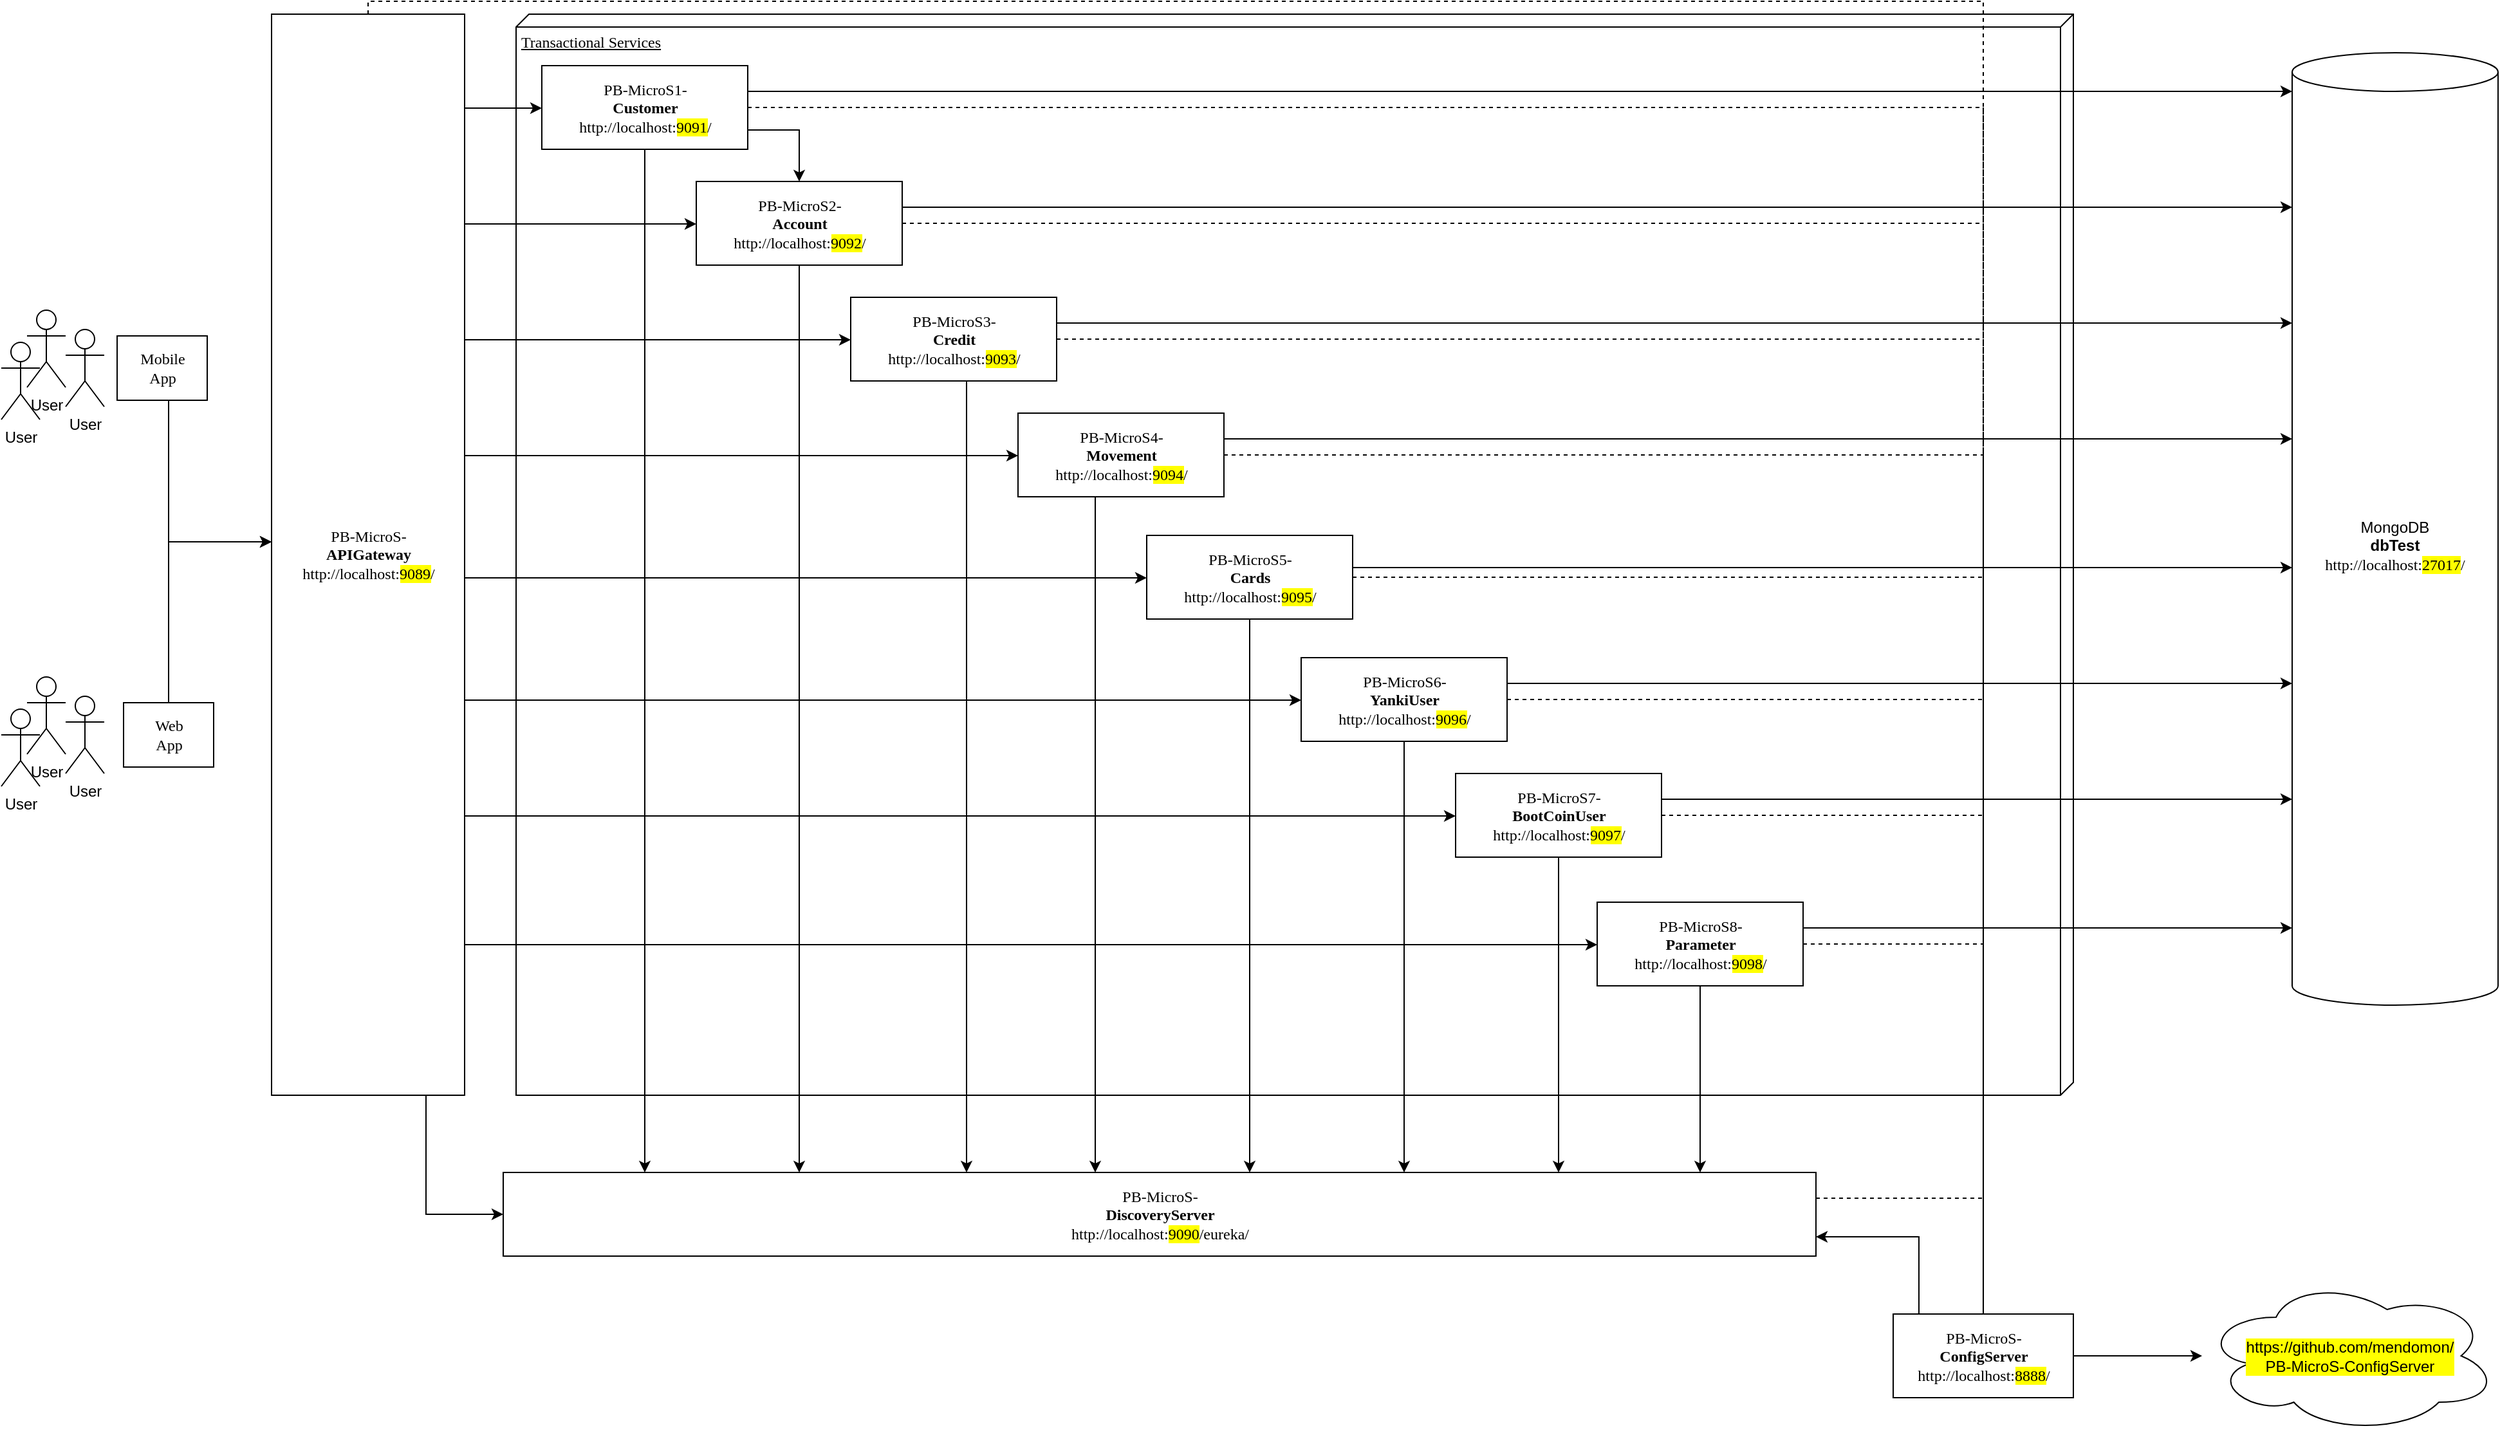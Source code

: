 <mxfile version="20.3.0" type="device"><diagram name="Page-1" id="5f0bae14-7c28-e335-631c-24af17079c00"><mxGraphModel dx="2880" dy="1265" grid="1" gridSize="10" guides="1" tooltips="1" connect="1" arrows="1" fold="1" page="1" pageScale="1" pageWidth="1100" pageHeight="850" background="none" math="0" shadow="0"><root><mxCell id="0"/><mxCell id="1" parent="0"/><mxCell id="39150e848f15840c-1" value="Transactional Services" style="verticalAlign=top;align=left;spacingTop=8;spacingLeft=2;spacingRight=12;shape=cube;size=10;direction=south;fontStyle=4;html=1;rounded=0;shadow=0;comic=0;labelBackgroundColor=none;strokeWidth=1;fontFamily=Verdana;fontSize=12" parent="1" vertex="1"><mxGeometry x="420" y="20" width="1210" height="840" as="geometry"/></mxCell><mxCell id="39150e848f15840c-6" value="" style="ellipse;whiteSpace=wrap;html=1;rounded=0;shadow=0;comic=0;labelBackgroundColor=none;strokeWidth=1;fontFamily=Verdana;fontSize=12;align=center;" parent="1" vertex="1"><mxGeometry x="360" y="230" width="20" height="20" as="geometry"/></mxCell><mxCell id="Wz9ppWkO4GKEysrokatl-1" value="User" style="shape=umlActor;verticalLabelPosition=bottom;verticalAlign=top;html=1;outlineConnect=0;" parent="1" vertex="1"><mxGeometry x="70" y="265" width="30" height="60" as="geometry"/></mxCell><mxCell id="Wz9ppWkO4GKEysrokatl-11" style="edgeStyle=orthogonalEdgeStyle;rounded=0;orthogonalLoop=1;jettySize=auto;html=1;exitX=0.5;exitY=1;exitDx=0;exitDy=0;" parent="1" source="Wz9ppWkO4GKEysrokatl-2" target="Wz9ppWkO4GKEysrokatl-10" edge="1"><mxGeometry relative="1" as="geometry"><mxPoint x="240" y="86" as="targetPoint"/><Array as="points"><mxPoint x="150" y="320"/><mxPoint x="150" y="430"/></Array></mxGeometry></mxCell><mxCell id="Wz9ppWkO4GKEysrokatl-2" value="Mobile&lt;br&gt;App" style="html=1;rounded=0;shadow=0;comic=0;labelBackgroundColor=none;strokeWidth=1;fontFamily=Verdana;fontSize=12;align=center;" parent="1" vertex="1"><mxGeometry x="110" y="270" width="70" height="50" as="geometry"/></mxCell><mxCell id="Wz9ppWkO4GKEysrokatl-3" value="User" style="shape=umlActor;verticalLabelPosition=bottom;verticalAlign=top;html=1;outlineConnect=0;" parent="1" vertex="1"><mxGeometry x="40" y="250" width="30" height="60" as="geometry"/></mxCell><mxCell id="Wz9ppWkO4GKEysrokatl-4" value="User" style="shape=umlActor;verticalLabelPosition=bottom;verticalAlign=top;html=1;outlineConnect=0;" parent="1" vertex="1"><mxGeometry x="20" y="275" width="30" height="60" as="geometry"/></mxCell><mxCell id="Wz9ppWkO4GKEysrokatl-12" style="edgeStyle=orthogonalEdgeStyle;rounded=0;orthogonalLoop=1;jettySize=auto;html=1;" parent="1" source="Wz9ppWkO4GKEysrokatl-6" target="Wz9ppWkO4GKEysrokatl-10" edge="1"><mxGeometry relative="1" as="geometry"><Array as="points"><mxPoint x="150" y="430"/></Array><mxPoint x="90" y="400" as="targetPoint"/></mxGeometry></mxCell><mxCell id="Wz9ppWkO4GKEysrokatl-6" value="Web&lt;br&gt;App" style="html=1;rounded=0;shadow=0;comic=0;labelBackgroundColor=none;strokeWidth=1;fontFamily=Verdana;fontSize=12;align=center;" parent="1" vertex="1"><mxGeometry x="115" y="555" width="70" height="50" as="geometry"/></mxCell><mxCell id="Wz9ppWkO4GKEysrokatl-7" value="User" style="shape=umlActor;verticalLabelPosition=bottom;verticalAlign=top;html=1;outlineConnect=0;" parent="1" vertex="1"><mxGeometry x="70" y="550" width="30" height="60" as="geometry"/></mxCell><mxCell id="Wz9ppWkO4GKEysrokatl-8" value="User" style="shape=umlActor;verticalLabelPosition=bottom;verticalAlign=top;html=1;outlineConnect=0;" parent="1" vertex="1"><mxGeometry x="40" y="535" width="30" height="60" as="geometry"/></mxCell><mxCell id="Wz9ppWkO4GKEysrokatl-9" value="User" style="shape=umlActor;verticalLabelPosition=bottom;verticalAlign=top;html=1;outlineConnect=0;" parent="1" vertex="1"><mxGeometry x="20" y="560" width="30" height="60" as="geometry"/></mxCell><mxCell id="Wz9ppWkO4GKEysrokatl-26" style="edgeStyle=orthogonalEdgeStyle;rounded=0;orthogonalLoop=1;jettySize=auto;html=1;" parent="1" source="Wz9ppWkO4GKEysrokatl-10" target="Wz9ppWkO4GKEysrokatl-15" edge="1"><mxGeometry relative="1" as="geometry"><Array as="points"><mxPoint x="420" y="93"/><mxPoint x="420" y="93"/></Array></mxGeometry></mxCell><mxCell id="Wz9ppWkO4GKEysrokatl-27" style="edgeStyle=orthogonalEdgeStyle;rounded=0;orthogonalLoop=1;jettySize=auto;html=1;" parent="1" source="Wz9ppWkO4GKEysrokatl-10" target="Wz9ppWkO4GKEysrokatl-16" edge="1"><mxGeometry relative="1" as="geometry"><Array as="points"><mxPoint x="500" y="183"/><mxPoint x="500" y="183"/></Array></mxGeometry></mxCell><mxCell id="Wz9ppWkO4GKEysrokatl-28" style="edgeStyle=orthogonalEdgeStyle;rounded=0;orthogonalLoop=1;jettySize=auto;html=1;" parent="1" source="Wz9ppWkO4GKEysrokatl-10" target="Wz9ppWkO4GKEysrokatl-17" edge="1"><mxGeometry relative="1" as="geometry"><Array as="points"><mxPoint x="630" y="273"/><mxPoint x="630" y="273"/></Array></mxGeometry></mxCell><mxCell id="Wz9ppWkO4GKEysrokatl-29" style="edgeStyle=orthogonalEdgeStyle;rounded=0;orthogonalLoop=1;jettySize=auto;html=1;" parent="1" source="Wz9ppWkO4GKEysrokatl-10" target="Wz9ppWkO4GKEysrokatl-18" edge="1"><mxGeometry relative="1" as="geometry"><Array as="points"><mxPoint x="490" y="363"/><mxPoint x="490" y="363"/></Array></mxGeometry></mxCell><mxCell id="Wz9ppWkO4GKEysrokatl-30" style="edgeStyle=orthogonalEdgeStyle;rounded=0;orthogonalLoop=1;jettySize=auto;html=1;entryX=0;entryY=0.5;entryDx=0;entryDy=0;exitX=0.5;exitY=1;exitDx=0;exitDy=0;" parent="1" source="Wz9ppWkO4GKEysrokatl-10" target="Wz9ppWkO4GKEysrokatl-13" edge="1"><mxGeometry relative="1" as="geometry"><Array as="points"><mxPoint x="350" y="860"/><mxPoint x="350" y="953"/></Array></mxGeometry></mxCell><mxCell id="ZJthrEhy9kQFbcYbOBTJ-6" style="edgeStyle=orthogonalEdgeStyle;rounded=0;orthogonalLoop=1;jettySize=auto;html=1;" parent="1" source="Wz9ppWkO4GKEysrokatl-10" target="ZJthrEhy9kQFbcYbOBTJ-2" edge="1"><mxGeometry relative="1" as="geometry"><Array as="points"><mxPoint x="510" y="458"/><mxPoint x="510" y="458"/></Array></mxGeometry></mxCell><mxCell id="ZJthrEhy9kQFbcYbOBTJ-7" style="edgeStyle=orthogonalEdgeStyle;rounded=0;orthogonalLoop=1;jettySize=auto;html=1;" parent="1" source="Wz9ppWkO4GKEysrokatl-10" target="ZJthrEhy9kQFbcYbOBTJ-3" edge="1"><mxGeometry relative="1" as="geometry"><Array as="points"><mxPoint x="550" y="553"/><mxPoint x="550" y="553"/></Array></mxGeometry></mxCell><mxCell id="ZJthrEhy9kQFbcYbOBTJ-8" style="edgeStyle=orthogonalEdgeStyle;rounded=0;orthogonalLoop=1;jettySize=auto;html=1;" parent="1" source="Wz9ppWkO4GKEysrokatl-10" target="ZJthrEhy9kQFbcYbOBTJ-4" edge="1"><mxGeometry relative="1" as="geometry"><Array as="points"><mxPoint x="580" y="643"/><mxPoint x="580" y="643"/></Array></mxGeometry></mxCell><mxCell id="ZJthrEhy9kQFbcYbOBTJ-10" style="edgeStyle=orthogonalEdgeStyle;rounded=0;orthogonalLoop=1;jettySize=auto;html=1;" parent="1" source="Wz9ppWkO4GKEysrokatl-10" target="ZJthrEhy9kQFbcYbOBTJ-5" edge="1"><mxGeometry relative="1" as="geometry"><Array as="points"><mxPoint x="600" y="743"/><mxPoint x="600" y="743"/></Array></mxGeometry></mxCell><mxCell id="ZJthrEhy9kQFbcYbOBTJ-16" style="edgeStyle=orthogonalEdgeStyle;rounded=0;orthogonalLoop=1;jettySize=auto;html=1;dashed=1;endArrow=none;endFill=0;" parent="1" source="Wz9ppWkO4GKEysrokatl-10" target="Wz9ppWkO4GKEysrokatl-14" edge="1"><mxGeometry relative="1" as="geometry"><Array as="points"><mxPoint x="305" y="10"/><mxPoint x="1560" y="10"/></Array></mxGeometry></mxCell><mxCell id="Wz9ppWkO4GKEysrokatl-10" value="PB-MicroS-&lt;br&gt;&lt;b&gt;APIGateway&lt;/b&gt;&lt;br&gt;http://localhost:&lt;span style=&quot;background-color: rgb(255, 255, 0);&quot;&gt;9089&lt;/span&gt;/" style="html=1;rounded=0;shadow=0;comic=0;labelBackgroundColor=none;strokeWidth=1;fontFamily=Verdana;fontSize=12;align=center;" parent="1" vertex="1"><mxGeometry x="230" y="20" width="150" height="840" as="geometry"/></mxCell><mxCell id="ZJthrEhy9kQFbcYbOBTJ-15" style="edgeStyle=orthogonalEdgeStyle;rounded=0;orthogonalLoop=1;jettySize=auto;html=1;entryX=0.5;entryY=0.154;entryDx=0;entryDy=0;entryPerimeter=0;dashed=1;endArrow=none;endFill=0;" parent="1" source="Wz9ppWkO4GKEysrokatl-13" target="Wz9ppWkO4GKEysrokatl-14" edge="1"><mxGeometry relative="1" as="geometry"><Array as="points"><mxPoint x="1560" y="940"/></Array></mxGeometry></mxCell><mxCell id="Wz9ppWkO4GKEysrokatl-13" value="PB-MicroS-&lt;br&gt;&lt;b&gt;DiscoveryServer&lt;/b&gt;&lt;br&gt;http://localhost:&lt;span style=&quot;background-color: rgb(255, 255, 0);&quot;&gt;9090&lt;/span&gt;/eureka/" style="html=1;rounded=0;shadow=0;comic=0;labelBackgroundColor=none;strokeWidth=1;fontFamily=Verdana;fontSize=12;align=center;" parent="1" vertex="1"><mxGeometry x="410" y="920" width="1020" height="65" as="geometry"/></mxCell><mxCell id="Wz9ppWkO4GKEysrokatl-21" style="edgeStyle=orthogonalEdgeStyle;rounded=0;orthogonalLoop=1;jettySize=auto;html=1;" parent="1" source="Wz9ppWkO4GKEysrokatl-14" target="Wz9ppWkO4GKEysrokatl-19" edge="1"><mxGeometry relative="1" as="geometry"/></mxCell><mxCell id="Wz9ppWkO4GKEysrokatl-31" style="edgeStyle=orthogonalEdgeStyle;rounded=0;orthogonalLoop=1;jettySize=auto;html=1;" parent="1" source="Wz9ppWkO4GKEysrokatl-14" target="Wz9ppWkO4GKEysrokatl-13" edge="1"><mxGeometry relative="1" as="geometry"><Array as="points"><mxPoint x="1510" y="970"/></Array></mxGeometry></mxCell><mxCell id="Wz9ppWkO4GKEysrokatl-14" value="PB-MicroS-&lt;br&gt;&lt;b&gt;ConfigServer&lt;/b&gt;&lt;br&gt;http://localhost:&lt;span style=&quot;background-color: rgb(255, 255, 0);&quot;&gt;8888&lt;/span&gt;/" style="html=1;rounded=0;shadow=0;comic=0;labelBackgroundColor=none;strokeWidth=1;fontFamily=Verdana;fontSize=12;align=center;" parent="1" vertex="1"><mxGeometry x="1490" y="1030" width="140" height="65" as="geometry"/></mxCell><mxCell id="Wz9ppWkO4GKEysrokatl-33" style="edgeStyle=orthogonalEdgeStyle;rounded=0;orthogonalLoop=1;jettySize=auto;html=1;" parent="1" source="Wz9ppWkO4GKEysrokatl-15" target="Wz9ppWkO4GKEysrokatl-13" edge="1"><mxGeometry relative="1" as="geometry"><Array as="points"><mxPoint x="520" y="460"/><mxPoint x="520" y="460"/></Array></mxGeometry></mxCell><mxCell id="ZJthrEhy9kQFbcYbOBTJ-11" style="edgeStyle=orthogonalEdgeStyle;rounded=0;orthogonalLoop=1;jettySize=auto;html=1;dashed=1;endArrow=none;endFill=0;" parent="1" source="Wz9ppWkO4GKEysrokatl-15" target="Wz9ppWkO4GKEysrokatl-14" edge="1"><mxGeometry relative="1" as="geometry"/></mxCell><mxCell id="ZJthrEhy9kQFbcYbOBTJ-27" style="edgeStyle=orthogonalEdgeStyle;rounded=0;orthogonalLoop=1;jettySize=auto;html=1;endArrow=classic;endFill=1;" parent="1" source="Wz9ppWkO4GKEysrokatl-15" target="ZJthrEhy9kQFbcYbOBTJ-1" edge="1"><mxGeometry relative="1" as="geometry"><Array as="points"><mxPoint x="1270" y="80"/><mxPoint x="1270" y="80"/></Array></mxGeometry></mxCell><mxCell id="erdK4bw4ft_TFw-yjMrP-1" style="edgeStyle=orthogonalEdgeStyle;rounded=0;orthogonalLoop=1;jettySize=auto;html=1;" edge="1" parent="1" source="Wz9ppWkO4GKEysrokatl-15" target="Wz9ppWkO4GKEysrokatl-16"><mxGeometry relative="1" as="geometry"><Array as="points"><mxPoint x="640" y="110"/></Array></mxGeometry></mxCell><mxCell id="Wz9ppWkO4GKEysrokatl-15" value="PB-MicroS1-&lt;br&gt;&lt;b&gt;Customer&lt;/b&gt;&lt;br&gt;http://localhost:&lt;span style=&quot;background-color: rgb(255, 255, 0);&quot;&gt;9091&lt;/span&gt;/" style="html=1;rounded=0;shadow=0;comic=0;labelBackgroundColor=none;strokeWidth=1;fontFamily=Verdana;fontSize=12;align=center;" parent="1" vertex="1"><mxGeometry x="440" y="60" width="160" height="65" as="geometry"/></mxCell><mxCell id="Wz9ppWkO4GKEysrokatl-34" style="edgeStyle=orthogonalEdgeStyle;rounded=0;orthogonalLoop=1;jettySize=auto;html=1;" parent="1" source="Wz9ppWkO4GKEysrokatl-16" target="Wz9ppWkO4GKEysrokatl-13" edge="1"><mxGeometry relative="1" as="geometry"><Array as="points"><mxPoint x="640" y="480"/><mxPoint x="640" y="480"/></Array></mxGeometry></mxCell><mxCell id="ZJthrEhy9kQFbcYbOBTJ-12" style="edgeStyle=orthogonalEdgeStyle;rounded=0;orthogonalLoop=1;jettySize=auto;html=1;dashed=1;endArrow=none;endFill=0;" parent="1" source="Wz9ppWkO4GKEysrokatl-16" target="Wz9ppWkO4GKEysrokatl-14" edge="1"><mxGeometry relative="1" as="geometry"/></mxCell><mxCell id="ZJthrEhy9kQFbcYbOBTJ-28" style="edgeStyle=orthogonalEdgeStyle;rounded=0;orthogonalLoop=1;jettySize=auto;html=1;endArrow=classic;endFill=1;" parent="1" source="Wz9ppWkO4GKEysrokatl-16" target="ZJthrEhy9kQFbcYbOBTJ-1" edge="1"><mxGeometry relative="1" as="geometry"><Array as="points"><mxPoint x="1280" y="170"/><mxPoint x="1280" y="170"/></Array></mxGeometry></mxCell><mxCell id="Wz9ppWkO4GKEysrokatl-16" value="PB-MicroS2-&lt;br&gt;&lt;b&gt;Account&lt;/b&gt;&lt;br&gt;http://localhost:&lt;span style=&quot;background-color: rgb(255, 255, 0);&quot;&gt;9092&lt;/span&gt;/" style="html=1;rounded=0;shadow=0;comic=0;labelBackgroundColor=none;strokeWidth=1;fontFamily=Verdana;fontSize=12;align=center;" parent="1" vertex="1"><mxGeometry x="560" y="150" width="160" height="65" as="geometry"/></mxCell><mxCell id="Wz9ppWkO4GKEysrokatl-35" style="edgeStyle=orthogonalEdgeStyle;rounded=0;orthogonalLoop=1;jettySize=auto;html=1;" parent="1" source="Wz9ppWkO4GKEysrokatl-17" target="Wz9ppWkO4GKEysrokatl-13" edge="1"><mxGeometry relative="1" as="geometry"><Array as="points"><mxPoint x="770" y="510"/><mxPoint x="770" y="510"/></Array></mxGeometry></mxCell><mxCell id="ZJthrEhy9kQFbcYbOBTJ-17" style="edgeStyle=orthogonalEdgeStyle;rounded=0;orthogonalLoop=1;jettySize=auto;html=1;dashed=1;endArrow=none;endFill=0;" parent="1" source="Wz9ppWkO4GKEysrokatl-17" target="Wz9ppWkO4GKEysrokatl-14" edge="1"><mxGeometry relative="1" as="geometry"/></mxCell><mxCell id="ZJthrEhy9kQFbcYbOBTJ-29" style="edgeStyle=orthogonalEdgeStyle;rounded=0;orthogonalLoop=1;jettySize=auto;html=1;endArrow=classic;endFill=1;" parent="1" source="Wz9ppWkO4GKEysrokatl-17" target="ZJthrEhy9kQFbcYbOBTJ-1" edge="1"><mxGeometry relative="1" as="geometry"><Array as="points"><mxPoint x="1790" y="260"/><mxPoint x="1790" y="260"/></Array></mxGeometry></mxCell><mxCell id="Wz9ppWkO4GKEysrokatl-17" value="PB-MicroS3-&lt;br&gt;&lt;b&gt;Credit&lt;/b&gt;&lt;br&gt;http://localhost:&lt;span style=&quot;background-color: rgb(255, 255, 0);&quot;&gt;9093&lt;/span&gt;/" style="html=1;rounded=0;shadow=0;comic=0;labelBackgroundColor=none;strokeWidth=1;fontFamily=Verdana;fontSize=12;align=center;" parent="1" vertex="1"><mxGeometry x="680" y="240" width="160" height="65" as="geometry"/></mxCell><mxCell id="Wz9ppWkO4GKEysrokatl-36" style="edgeStyle=orthogonalEdgeStyle;rounded=0;orthogonalLoop=1;jettySize=auto;html=1;" parent="1" source="Wz9ppWkO4GKEysrokatl-18" target="Wz9ppWkO4GKEysrokatl-13" edge="1"><mxGeometry relative="1" as="geometry"><Array as="points"><mxPoint x="870" y="540"/><mxPoint x="870" y="540"/></Array></mxGeometry></mxCell><mxCell id="ZJthrEhy9kQFbcYbOBTJ-18" style="edgeStyle=orthogonalEdgeStyle;rounded=0;orthogonalLoop=1;jettySize=auto;html=1;dashed=1;endArrow=none;endFill=0;" parent="1" source="Wz9ppWkO4GKEysrokatl-18" target="Wz9ppWkO4GKEysrokatl-14" edge="1"><mxGeometry relative="1" as="geometry"/></mxCell><mxCell id="ZJthrEhy9kQFbcYbOBTJ-30" style="edgeStyle=orthogonalEdgeStyle;rounded=0;orthogonalLoop=1;jettySize=auto;html=1;endArrow=classic;endFill=1;" parent="1" source="Wz9ppWkO4GKEysrokatl-18" target="ZJthrEhy9kQFbcYbOBTJ-1" edge="1"><mxGeometry relative="1" as="geometry"><Array as="points"><mxPoint x="1790" y="350"/><mxPoint x="1790" y="350"/></Array></mxGeometry></mxCell><mxCell id="Wz9ppWkO4GKEysrokatl-18" value="PB-MicroS4-&lt;br&gt;&lt;b&gt;Movement&lt;/b&gt;&lt;br&gt;http://localhost:&lt;span style=&quot;background-color: rgb(255, 255, 0);&quot;&gt;9094&lt;/span&gt;/" style="html=1;rounded=0;shadow=0;comic=0;labelBackgroundColor=none;strokeWidth=1;fontFamily=Verdana;fontSize=12;align=center;" parent="1" vertex="1"><mxGeometry x="810" y="330" width="160" height="65" as="geometry"/></mxCell><mxCell id="Wz9ppWkO4GKEysrokatl-19" value="&lt;span style=&quot;background-color: rgb(255, 255, 0);&quot;&gt;https://github.com/mendomon/&lt;br&gt;PB-MicroS-ConfigServer&lt;/span&gt;" style="ellipse;shape=cloud;whiteSpace=wrap;html=1;labelBackgroundColor=#FFFF00;fillColor=#FFFFFF;" parent="1" vertex="1"><mxGeometry x="1730" y="1002.5" width="230" height="120" as="geometry"/></mxCell><mxCell id="Wz9ppWkO4GKEysrokatl-32" style="edgeStyle=orthogonalEdgeStyle;rounded=0;orthogonalLoop=1;jettySize=auto;html=1;exitX=0.5;exitY=1;exitDx=0;exitDy=0;" parent="1" source="Wz9ppWkO4GKEysrokatl-17" target="Wz9ppWkO4GKEysrokatl-17" edge="1"><mxGeometry relative="1" as="geometry"/></mxCell><mxCell id="ZJthrEhy9kQFbcYbOBTJ-1" value="MongoDB&lt;br&gt;&lt;b&gt;dbTest&lt;/b&gt;&lt;br&gt;&lt;span style=&quot;font-family: Verdana;&quot;&gt;http://localhost:&lt;/span&gt;&lt;span style=&quot;font-family: Verdana; background-color: rgb(255, 255, 0);&quot;&gt;27017&lt;/span&gt;&lt;span style=&quot;font-family: Verdana;&quot;&gt;/&lt;/span&gt;" style="shape=cylinder3;whiteSpace=wrap;html=1;boundedLbl=1;backgroundOutline=1;size=15;" parent="1" vertex="1"><mxGeometry x="1800" y="50" width="160" height="740" as="geometry"/></mxCell><mxCell id="ZJthrEhy9kQFbcYbOBTJ-19" style="edgeStyle=orthogonalEdgeStyle;rounded=0;orthogonalLoop=1;jettySize=auto;html=1;dashed=1;endArrow=none;endFill=0;" parent="1" source="ZJthrEhy9kQFbcYbOBTJ-2" target="Wz9ppWkO4GKEysrokatl-14" edge="1"><mxGeometry relative="1" as="geometry"/></mxCell><mxCell id="ZJthrEhy9kQFbcYbOBTJ-23" style="edgeStyle=orthogonalEdgeStyle;rounded=0;orthogonalLoop=1;jettySize=auto;html=1;endArrow=classic;endFill=1;" parent="1" source="ZJthrEhy9kQFbcYbOBTJ-2" target="Wz9ppWkO4GKEysrokatl-13" edge="1"><mxGeometry relative="1" as="geometry"><Array as="points"><mxPoint x="990" y="810"/><mxPoint x="990" y="810"/></Array></mxGeometry></mxCell><mxCell id="ZJthrEhy9kQFbcYbOBTJ-31" style="edgeStyle=orthogonalEdgeStyle;rounded=0;orthogonalLoop=1;jettySize=auto;html=1;endArrow=classic;endFill=1;" parent="1" source="ZJthrEhy9kQFbcYbOBTJ-2" target="ZJthrEhy9kQFbcYbOBTJ-1" edge="1"><mxGeometry relative="1" as="geometry"><Array as="points"><mxPoint x="1780" y="450"/><mxPoint x="1780" y="450"/></Array></mxGeometry></mxCell><mxCell id="ZJthrEhy9kQFbcYbOBTJ-2" value="PB-MicroS5-&lt;br&gt;&lt;b&gt;Cards&lt;/b&gt;&lt;br&gt;http://localhost:&lt;span style=&quot;background-color: rgb(255, 255, 0);&quot;&gt;9095&lt;/span&gt;/" style="html=1;rounded=0;shadow=0;comic=0;labelBackgroundColor=none;strokeWidth=1;fontFamily=Verdana;fontSize=12;align=center;" parent="1" vertex="1"><mxGeometry x="910" y="425" width="160" height="65" as="geometry"/></mxCell><mxCell id="ZJthrEhy9kQFbcYbOBTJ-20" style="edgeStyle=orthogonalEdgeStyle;rounded=0;orthogonalLoop=1;jettySize=auto;html=1;dashed=1;endArrow=none;endFill=0;" parent="1" source="ZJthrEhy9kQFbcYbOBTJ-3" target="Wz9ppWkO4GKEysrokatl-14" edge="1"><mxGeometry relative="1" as="geometry"/></mxCell><mxCell id="ZJthrEhy9kQFbcYbOBTJ-24" style="edgeStyle=orthogonalEdgeStyle;rounded=0;orthogonalLoop=1;jettySize=auto;html=1;endArrow=classic;endFill=1;" parent="1" source="ZJthrEhy9kQFbcYbOBTJ-3" target="Wz9ppWkO4GKEysrokatl-13" edge="1"><mxGeometry relative="1" as="geometry"><Array as="points"><mxPoint x="1110" y="850"/><mxPoint x="1110" y="850"/></Array></mxGeometry></mxCell><mxCell id="ZJthrEhy9kQFbcYbOBTJ-32" style="edgeStyle=orthogonalEdgeStyle;rounded=0;orthogonalLoop=1;jettySize=auto;html=1;endArrow=classic;endFill=1;" parent="1" source="ZJthrEhy9kQFbcYbOBTJ-3" target="ZJthrEhy9kQFbcYbOBTJ-1" edge="1"><mxGeometry relative="1" as="geometry"><Array as="points"><mxPoint x="1780" y="540"/><mxPoint x="1780" y="540"/></Array></mxGeometry></mxCell><mxCell id="ZJthrEhy9kQFbcYbOBTJ-3" value="PB-MicroS6-&lt;br&gt;&lt;b&gt;YankiUser&lt;/b&gt;&lt;br&gt;http://localhost:&lt;span style=&quot;background-color: rgb(255, 255, 0);&quot;&gt;9096&lt;/span&gt;/" style="html=1;rounded=0;shadow=0;comic=0;labelBackgroundColor=none;strokeWidth=1;fontFamily=Verdana;fontSize=12;align=center;" parent="1" vertex="1"><mxGeometry x="1030" y="520" width="160" height="65" as="geometry"/></mxCell><mxCell id="ZJthrEhy9kQFbcYbOBTJ-21" style="edgeStyle=orthogonalEdgeStyle;rounded=0;orthogonalLoop=1;jettySize=auto;html=1;dashed=1;endArrow=none;endFill=0;" parent="1" source="ZJthrEhy9kQFbcYbOBTJ-4" target="Wz9ppWkO4GKEysrokatl-14" edge="1"><mxGeometry relative="1" as="geometry"/></mxCell><mxCell id="ZJthrEhy9kQFbcYbOBTJ-25" style="edgeStyle=orthogonalEdgeStyle;rounded=0;orthogonalLoop=1;jettySize=auto;html=1;endArrow=classic;endFill=1;" parent="1" source="ZJthrEhy9kQFbcYbOBTJ-4" target="Wz9ppWkO4GKEysrokatl-13" edge="1"><mxGeometry relative="1" as="geometry"><Array as="points"><mxPoint x="1230" y="870"/><mxPoint x="1230" y="870"/></Array></mxGeometry></mxCell><mxCell id="ZJthrEhy9kQFbcYbOBTJ-33" style="edgeStyle=orthogonalEdgeStyle;rounded=0;orthogonalLoop=1;jettySize=auto;html=1;endArrow=classic;endFill=1;" parent="1" source="ZJthrEhy9kQFbcYbOBTJ-4" target="ZJthrEhy9kQFbcYbOBTJ-1" edge="1"><mxGeometry relative="1" as="geometry"><Array as="points"><mxPoint x="1520" y="630"/><mxPoint x="1520" y="630"/></Array></mxGeometry></mxCell><mxCell id="ZJthrEhy9kQFbcYbOBTJ-4" value="PB-MicroS7-&lt;br&gt;&lt;b&gt;BootCoinUser&lt;/b&gt;&lt;br&gt;http://localhost:&lt;span style=&quot;background-color: rgb(255, 255, 0);&quot;&gt;9097&lt;/span&gt;/" style="html=1;rounded=0;shadow=0;comic=0;labelBackgroundColor=none;strokeWidth=1;fontFamily=Verdana;fontSize=12;align=center;" parent="1" vertex="1"><mxGeometry x="1150" y="610" width="160" height="65" as="geometry"/></mxCell><mxCell id="ZJthrEhy9kQFbcYbOBTJ-22" style="edgeStyle=orthogonalEdgeStyle;rounded=0;orthogonalLoop=1;jettySize=auto;html=1;dashed=1;endArrow=none;endFill=0;" parent="1" source="ZJthrEhy9kQFbcYbOBTJ-5" target="Wz9ppWkO4GKEysrokatl-14" edge="1"><mxGeometry relative="1" as="geometry"/></mxCell><mxCell id="ZJthrEhy9kQFbcYbOBTJ-26" style="edgeStyle=orthogonalEdgeStyle;rounded=0;orthogonalLoop=1;jettySize=auto;html=1;endArrow=classic;endFill=1;" parent="1" source="ZJthrEhy9kQFbcYbOBTJ-5" target="Wz9ppWkO4GKEysrokatl-13" edge="1"><mxGeometry relative="1" as="geometry"><Array as="points"><mxPoint x="1340" y="900"/><mxPoint x="1340" y="900"/></Array></mxGeometry></mxCell><mxCell id="ZJthrEhy9kQFbcYbOBTJ-34" style="edgeStyle=orthogonalEdgeStyle;rounded=0;orthogonalLoop=1;jettySize=auto;html=1;endArrow=classic;endFill=1;" parent="1" source="ZJthrEhy9kQFbcYbOBTJ-5" target="ZJthrEhy9kQFbcYbOBTJ-1" edge="1"><mxGeometry relative="1" as="geometry"><Array as="points"><mxPoint x="1630" y="730"/><mxPoint x="1630" y="730"/></Array></mxGeometry></mxCell><mxCell id="ZJthrEhy9kQFbcYbOBTJ-5" value="PB-MicroS8-&lt;br&gt;&lt;b&gt;Parameter&lt;/b&gt;&lt;br&gt;http://localhost:&lt;span style=&quot;background-color: rgb(255, 255, 0);&quot;&gt;9098&lt;/span&gt;/" style="html=1;rounded=0;shadow=0;comic=0;labelBackgroundColor=none;strokeWidth=1;fontFamily=Verdana;fontSize=12;align=center;" parent="1" vertex="1"><mxGeometry x="1260" y="710" width="160" height="65" as="geometry"/></mxCell></root></mxGraphModel></diagram></mxfile>
